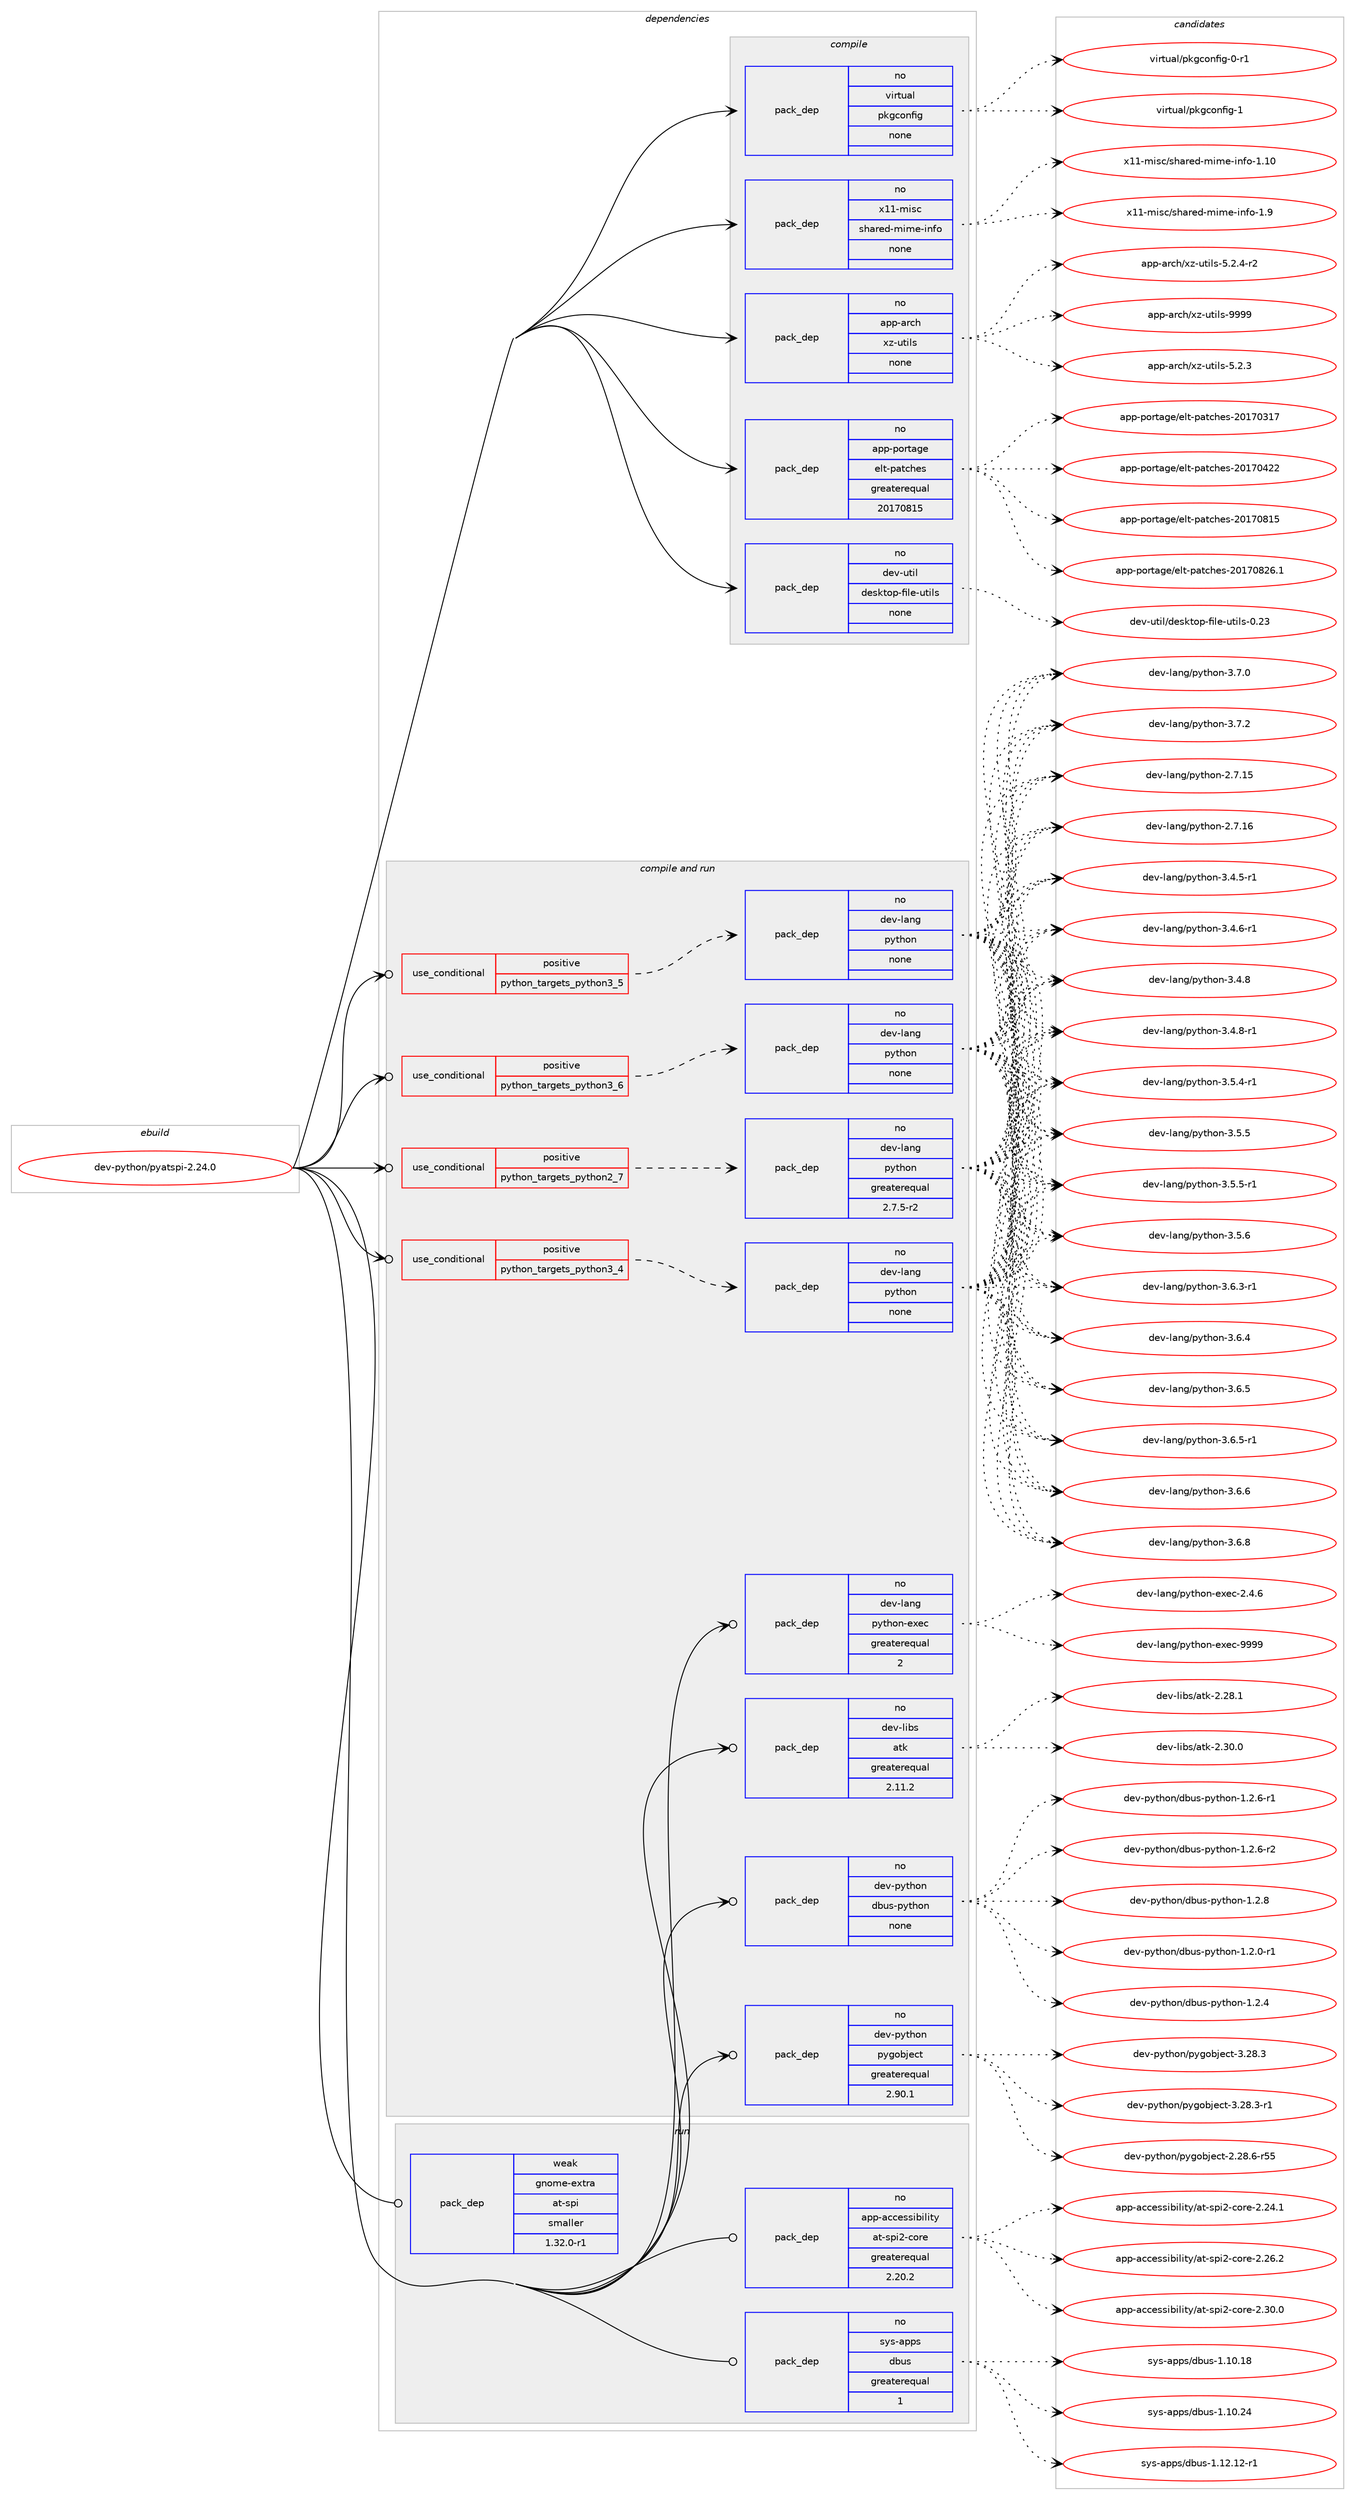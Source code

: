 digraph prolog {

# *************
# Graph options
# *************

newrank=true;
concentrate=true;
compound=true;
graph [rankdir=LR,fontname=Helvetica,fontsize=10,ranksep=1.5];#, ranksep=2.5, nodesep=0.2];
edge  [arrowhead=vee];
node  [fontname=Helvetica,fontsize=10];

# **********
# The ebuild
# **********

subgraph cluster_leftcol {
color=gray;
rank=same;
label=<<i>ebuild</i>>;
id [label="dev-python/pyatspi-2.24.0", color=red, width=4, href="../dev-python/pyatspi-2.24.0.svg"];
}

# ****************
# The dependencies
# ****************

subgraph cluster_midcol {
color=gray;
label=<<i>dependencies</i>>;
subgraph cluster_compile {
fillcolor="#eeeeee";
style=filled;
label=<<i>compile</i>>;
subgraph pack1024142 {
dependency1427711 [label=<<TABLE BORDER="0" CELLBORDER="1" CELLSPACING="0" CELLPADDING="4" WIDTH="220"><TR><TD ROWSPAN="6" CELLPADDING="30">pack_dep</TD></TR><TR><TD WIDTH="110">no</TD></TR><TR><TD>app-arch</TD></TR><TR><TD>xz-utils</TD></TR><TR><TD>none</TD></TR><TR><TD></TD></TR></TABLE>>, shape=none, color=blue];
}
id:e -> dependency1427711:w [weight=20,style="solid",arrowhead="vee"];
subgraph pack1024143 {
dependency1427712 [label=<<TABLE BORDER="0" CELLBORDER="1" CELLSPACING="0" CELLPADDING="4" WIDTH="220"><TR><TD ROWSPAN="6" CELLPADDING="30">pack_dep</TD></TR><TR><TD WIDTH="110">no</TD></TR><TR><TD>app-portage</TD></TR><TR><TD>elt-patches</TD></TR><TR><TD>greaterequal</TD></TR><TR><TD>20170815</TD></TR></TABLE>>, shape=none, color=blue];
}
id:e -> dependency1427712:w [weight=20,style="solid",arrowhead="vee"];
subgraph pack1024144 {
dependency1427713 [label=<<TABLE BORDER="0" CELLBORDER="1" CELLSPACING="0" CELLPADDING="4" WIDTH="220"><TR><TD ROWSPAN="6" CELLPADDING="30">pack_dep</TD></TR><TR><TD WIDTH="110">no</TD></TR><TR><TD>dev-util</TD></TR><TR><TD>desktop-file-utils</TD></TR><TR><TD>none</TD></TR><TR><TD></TD></TR></TABLE>>, shape=none, color=blue];
}
id:e -> dependency1427713:w [weight=20,style="solid",arrowhead="vee"];
subgraph pack1024145 {
dependency1427714 [label=<<TABLE BORDER="0" CELLBORDER="1" CELLSPACING="0" CELLPADDING="4" WIDTH="220"><TR><TD ROWSPAN="6" CELLPADDING="30">pack_dep</TD></TR><TR><TD WIDTH="110">no</TD></TR><TR><TD>virtual</TD></TR><TR><TD>pkgconfig</TD></TR><TR><TD>none</TD></TR><TR><TD></TD></TR></TABLE>>, shape=none, color=blue];
}
id:e -> dependency1427714:w [weight=20,style="solid",arrowhead="vee"];
subgraph pack1024146 {
dependency1427715 [label=<<TABLE BORDER="0" CELLBORDER="1" CELLSPACING="0" CELLPADDING="4" WIDTH="220"><TR><TD ROWSPAN="6" CELLPADDING="30">pack_dep</TD></TR><TR><TD WIDTH="110">no</TD></TR><TR><TD>x11-misc</TD></TR><TR><TD>shared-mime-info</TD></TR><TR><TD>none</TD></TR><TR><TD></TD></TR></TABLE>>, shape=none, color=blue];
}
id:e -> dependency1427715:w [weight=20,style="solid",arrowhead="vee"];
}
subgraph cluster_compileandrun {
fillcolor="#eeeeee";
style=filled;
label=<<i>compile and run</i>>;
subgraph cond380255 {
dependency1427716 [label=<<TABLE BORDER="0" CELLBORDER="1" CELLSPACING="0" CELLPADDING="4"><TR><TD ROWSPAN="3" CELLPADDING="10">use_conditional</TD></TR><TR><TD>positive</TD></TR><TR><TD>python_targets_python2_7</TD></TR></TABLE>>, shape=none, color=red];
subgraph pack1024147 {
dependency1427717 [label=<<TABLE BORDER="0" CELLBORDER="1" CELLSPACING="0" CELLPADDING="4" WIDTH="220"><TR><TD ROWSPAN="6" CELLPADDING="30">pack_dep</TD></TR><TR><TD WIDTH="110">no</TD></TR><TR><TD>dev-lang</TD></TR><TR><TD>python</TD></TR><TR><TD>greaterequal</TD></TR><TR><TD>2.7.5-r2</TD></TR></TABLE>>, shape=none, color=blue];
}
dependency1427716:e -> dependency1427717:w [weight=20,style="dashed",arrowhead="vee"];
}
id:e -> dependency1427716:w [weight=20,style="solid",arrowhead="odotvee"];
subgraph cond380256 {
dependency1427718 [label=<<TABLE BORDER="0" CELLBORDER="1" CELLSPACING="0" CELLPADDING="4"><TR><TD ROWSPAN="3" CELLPADDING="10">use_conditional</TD></TR><TR><TD>positive</TD></TR><TR><TD>python_targets_python3_4</TD></TR></TABLE>>, shape=none, color=red];
subgraph pack1024148 {
dependency1427719 [label=<<TABLE BORDER="0" CELLBORDER="1" CELLSPACING="0" CELLPADDING="4" WIDTH="220"><TR><TD ROWSPAN="6" CELLPADDING="30">pack_dep</TD></TR><TR><TD WIDTH="110">no</TD></TR><TR><TD>dev-lang</TD></TR><TR><TD>python</TD></TR><TR><TD>none</TD></TR><TR><TD></TD></TR></TABLE>>, shape=none, color=blue];
}
dependency1427718:e -> dependency1427719:w [weight=20,style="dashed",arrowhead="vee"];
}
id:e -> dependency1427718:w [weight=20,style="solid",arrowhead="odotvee"];
subgraph cond380257 {
dependency1427720 [label=<<TABLE BORDER="0" CELLBORDER="1" CELLSPACING="0" CELLPADDING="4"><TR><TD ROWSPAN="3" CELLPADDING="10">use_conditional</TD></TR><TR><TD>positive</TD></TR><TR><TD>python_targets_python3_5</TD></TR></TABLE>>, shape=none, color=red];
subgraph pack1024149 {
dependency1427721 [label=<<TABLE BORDER="0" CELLBORDER="1" CELLSPACING="0" CELLPADDING="4" WIDTH="220"><TR><TD ROWSPAN="6" CELLPADDING="30">pack_dep</TD></TR><TR><TD WIDTH="110">no</TD></TR><TR><TD>dev-lang</TD></TR><TR><TD>python</TD></TR><TR><TD>none</TD></TR><TR><TD></TD></TR></TABLE>>, shape=none, color=blue];
}
dependency1427720:e -> dependency1427721:w [weight=20,style="dashed",arrowhead="vee"];
}
id:e -> dependency1427720:w [weight=20,style="solid",arrowhead="odotvee"];
subgraph cond380258 {
dependency1427722 [label=<<TABLE BORDER="0" CELLBORDER="1" CELLSPACING="0" CELLPADDING="4"><TR><TD ROWSPAN="3" CELLPADDING="10">use_conditional</TD></TR><TR><TD>positive</TD></TR><TR><TD>python_targets_python3_6</TD></TR></TABLE>>, shape=none, color=red];
subgraph pack1024150 {
dependency1427723 [label=<<TABLE BORDER="0" CELLBORDER="1" CELLSPACING="0" CELLPADDING="4" WIDTH="220"><TR><TD ROWSPAN="6" CELLPADDING="30">pack_dep</TD></TR><TR><TD WIDTH="110">no</TD></TR><TR><TD>dev-lang</TD></TR><TR><TD>python</TD></TR><TR><TD>none</TD></TR><TR><TD></TD></TR></TABLE>>, shape=none, color=blue];
}
dependency1427722:e -> dependency1427723:w [weight=20,style="dashed",arrowhead="vee"];
}
id:e -> dependency1427722:w [weight=20,style="solid",arrowhead="odotvee"];
subgraph pack1024151 {
dependency1427724 [label=<<TABLE BORDER="0" CELLBORDER="1" CELLSPACING="0" CELLPADDING="4" WIDTH="220"><TR><TD ROWSPAN="6" CELLPADDING="30">pack_dep</TD></TR><TR><TD WIDTH="110">no</TD></TR><TR><TD>dev-lang</TD></TR><TR><TD>python-exec</TD></TR><TR><TD>greaterequal</TD></TR><TR><TD>2</TD></TR></TABLE>>, shape=none, color=blue];
}
id:e -> dependency1427724:w [weight=20,style="solid",arrowhead="odotvee"];
subgraph pack1024152 {
dependency1427725 [label=<<TABLE BORDER="0" CELLBORDER="1" CELLSPACING="0" CELLPADDING="4" WIDTH="220"><TR><TD ROWSPAN="6" CELLPADDING="30">pack_dep</TD></TR><TR><TD WIDTH="110">no</TD></TR><TR><TD>dev-libs</TD></TR><TR><TD>atk</TD></TR><TR><TD>greaterequal</TD></TR><TR><TD>2.11.2</TD></TR></TABLE>>, shape=none, color=blue];
}
id:e -> dependency1427725:w [weight=20,style="solid",arrowhead="odotvee"];
subgraph pack1024153 {
dependency1427726 [label=<<TABLE BORDER="0" CELLBORDER="1" CELLSPACING="0" CELLPADDING="4" WIDTH="220"><TR><TD ROWSPAN="6" CELLPADDING="30">pack_dep</TD></TR><TR><TD WIDTH="110">no</TD></TR><TR><TD>dev-python</TD></TR><TR><TD>dbus-python</TD></TR><TR><TD>none</TD></TR><TR><TD></TD></TR></TABLE>>, shape=none, color=blue];
}
id:e -> dependency1427726:w [weight=20,style="solid",arrowhead="odotvee"];
subgraph pack1024154 {
dependency1427727 [label=<<TABLE BORDER="0" CELLBORDER="1" CELLSPACING="0" CELLPADDING="4" WIDTH="220"><TR><TD ROWSPAN="6" CELLPADDING="30">pack_dep</TD></TR><TR><TD WIDTH="110">no</TD></TR><TR><TD>dev-python</TD></TR><TR><TD>pygobject</TD></TR><TR><TD>greaterequal</TD></TR><TR><TD>2.90.1</TD></TR></TABLE>>, shape=none, color=blue];
}
id:e -> dependency1427727:w [weight=20,style="solid",arrowhead="odotvee"];
}
subgraph cluster_run {
fillcolor="#eeeeee";
style=filled;
label=<<i>run</i>>;
subgraph pack1024155 {
dependency1427728 [label=<<TABLE BORDER="0" CELLBORDER="1" CELLSPACING="0" CELLPADDING="4" WIDTH="220"><TR><TD ROWSPAN="6" CELLPADDING="30">pack_dep</TD></TR><TR><TD WIDTH="110">no</TD></TR><TR><TD>app-accessibility</TD></TR><TR><TD>at-spi2-core</TD></TR><TR><TD>greaterequal</TD></TR><TR><TD>2.20.2</TD></TR></TABLE>>, shape=none, color=blue];
}
id:e -> dependency1427728:w [weight=20,style="solid",arrowhead="odot"];
subgraph pack1024156 {
dependency1427729 [label=<<TABLE BORDER="0" CELLBORDER="1" CELLSPACING="0" CELLPADDING="4" WIDTH="220"><TR><TD ROWSPAN="6" CELLPADDING="30">pack_dep</TD></TR><TR><TD WIDTH="110">no</TD></TR><TR><TD>sys-apps</TD></TR><TR><TD>dbus</TD></TR><TR><TD>greaterequal</TD></TR><TR><TD>1</TD></TR></TABLE>>, shape=none, color=blue];
}
id:e -> dependency1427729:w [weight=20,style="solid",arrowhead="odot"];
subgraph pack1024157 {
dependency1427730 [label=<<TABLE BORDER="0" CELLBORDER="1" CELLSPACING="0" CELLPADDING="4" WIDTH="220"><TR><TD ROWSPAN="6" CELLPADDING="30">pack_dep</TD></TR><TR><TD WIDTH="110">weak</TD></TR><TR><TD>gnome-extra</TD></TR><TR><TD>at-spi</TD></TR><TR><TD>smaller</TD></TR><TR><TD>1.32.0-r1</TD></TR></TABLE>>, shape=none, color=blue];
}
id:e -> dependency1427730:w [weight=20,style="solid",arrowhead="odot"];
}
}

# **************
# The candidates
# **************

subgraph cluster_choices {
rank=same;
color=gray;
label=<<i>candidates</i>>;

subgraph choice1024142 {
color=black;
nodesep=1;
choice971121124597114991044712012245117116105108115455346504651 [label="app-arch/xz-utils-5.2.3", color=red, width=4,href="../app-arch/xz-utils-5.2.3.svg"];
choice9711211245971149910447120122451171161051081154553465046524511450 [label="app-arch/xz-utils-5.2.4-r2", color=red, width=4,href="../app-arch/xz-utils-5.2.4-r2.svg"];
choice9711211245971149910447120122451171161051081154557575757 [label="app-arch/xz-utils-9999", color=red, width=4,href="../app-arch/xz-utils-9999.svg"];
dependency1427711:e -> choice971121124597114991044712012245117116105108115455346504651:w [style=dotted,weight="100"];
dependency1427711:e -> choice9711211245971149910447120122451171161051081154553465046524511450:w [style=dotted,weight="100"];
dependency1427711:e -> choice9711211245971149910447120122451171161051081154557575757:w [style=dotted,weight="100"];
}
subgraph choice1024143 {
color=black;
nodesep=1;
choice97112112451121111141169710310147101108116451129711699104101115455048495548514955 [label="app-portage/elt-patches-20170317", color=red, width=4,href="../app-portage/elt-patches-20170317.svg"];
choice97112112451121111141169710310147101108116451129711699104101115455048495548525050 [label="app-portage/elt-patches-20170422", color=red, width=4,href="../app-portage/elt-patches-20170422.svg"];
choice97112112451121111141169710310147101108116451129711699104101115455048495548564953 [label="app-portage/elt-patches-20170815", color=red, width=4,href="../app-portage/elt-patches-20170815.svg"];
choice971121124511211111411697103101471011081164511297116991041011154550484955485650544649 [label="app-portage/elt-patches-20170826.1", color=red, width=4,href="../app-portage/elt-patches-20170826.1.svg"];
dependency1427712:e -> choice97112112451121111141169710310147101108116451129711699104101115455048495548514955:w [style=dotted,weight="100"];
dependency1427712:e -> choice97112112451121111141169710310147101108116451129711699104101115455048495548525050:w [style=dotted,weight="100"];
dependency1427712:e -> choice97112112451121111141169710310147101108116451129711699104101115455048495548564953:w [style=dotted,weight="100"];
dependency1427712:e -> choice971121124511211111411697103101471011081164511297116991041011154550484955485650544649:w [style=dotted,weight="100"];
}
subgraph choice1024144 {
color=black;
nodesep=1;
choice100101118451171161051084710010111510711611111245102105108101451171161051081154548465051 [label="dev-util/desktop-file-utils-0.23", color=red, width=4,href="../dev-util/desktop-file-utils-0.23.svg"];
dependency1427713:e -> choice100101118451171161051084710010111510711611111245102105108101451171161051081154548465051:w [style=dotted,weight="100"];
}
subgraph choice1024145 {
color=black;
nodesep=1;
choice11810511411611797108471121071039911111010210510345484511449 [label="virtual/pkgconfig-0-r1", color=red, width=4,href="../virtual/pkgconfig-0-r1.svg"];
choice1181051141161179710847112107103991111101021051034549 [label="virtual/pkgconfig-1", color=red, width=4,href="../virtual/pkgconfig-1.svg"];
dependency1427714:e -> choice11810511411611797108471121071039911111010210510345484511449:w [style=dotted,weight="100"];
dependency1427714:e -> choice1181051141161179710847112107103991111101021051034549:w [style=dotted,weight="100"];
}
subgraph choice1024146 {
color=black;
nodesep=1;
choice12049494510910511599471151049711410110045109105109101451051101021114549464948 [label="x11-misc/shared-mime-info-1.10", color=red, width=4,href="../x11-misc/shared-mime-info-1.10.svg"];
choice120494945109105115994711510497114101100451091051091014510511010211145494657 [label="x11-misc/shared-mime-info-1.9", color=red, width=4,href="../x11-misc/shared-mime-info-1.9.svg"];
dependency1427715:e -> choice12049494510910511599471151049711410110045109105109101451051101021114549464948:w [style=dotted,weight="100"];
dependency1427715:e -> choice120494945109105115994711510497114101100451091051091014510511010211145494657:w [style=dotted,weight="100"];
}
subgraph choice1024147 {
color=black;
nodesep=1;
choice10010111845108971101034711212111610411111045504655464953 [label="dev-lang/python-2.7.15", color=red, width=4,href="../dev-lang/python-2.7.15.svg"];
choice10010111845108971101034711212111610411111045504655464954 [label="dev-lang/python-2.7.16", color=red, width=4,href="../dev-lang/python-2.7.16.svg"];
choice1001011184510897110103471121211161041111104551465246534511449 [label="dev-lang/python-3.4.5-r1", color=red, width=4,href="../dev-lang/python-3.4.5-r1.svg"];
choice1001011184510897110103471121211161041111104551465246544511449 [label="dev-lang/python-3.4.6-r1", color=red, width=4,href="../dev-lang/python-3.4.6-r1.svg"];
choice100101118451089711010347112121116104111110455146524656 [label="dev-lang/python-3.4.8", color=red, width=4,href="../dev-lang/python-3.4.8.svg"];
choice1001011184510897110103471121211161041111104551465246564511449 [label="dev-lang/python-3.4.8-r1", color=red, width=4,href="../dev-lang/python-3.4.8-r1.svg"];
choice1001011184510897110103471121211161041111104551465346524511449 [label="dev-lang/python-3.5.4-r1", color=red, width=4,href="../dev-lang/python-3.5.4-r1.svg"];
choice100101118451089711010347112121116104111110455146534653 [label="dev-lang/python-3.5.5", color=red, width=4,href="../dev-lang/python-3.5.5.svg"];
choice1001011184510897110103471121211161041111104551465346534511449 [label="dev-lang/python-3.5.5-r1", color=red, width=4,href="../dev-lang/python-3.5.5-r1.svg"];
choice100101118451089711010347112121116104111110455146534654 [label="dev-lang/python-3.5.6", color=red, width=4,href="../dev-lang/python-3.5.6.svg"];
choice1001011184510897110103471121211161041111104551465446514511449 [label="dev-lang/python-3.6.3-r1", color=red, width=4,href="../dev-lang/python-3.6.3-r1.svg"];
choice100101118451089711010347112121116104111110455146544652 [label="dev-lang/python-3.6.4", color=red, width=4,href="../dev-lang/python-3.6.4.svg"];
choice100101118451089711010347112121116104111110455146544653 [label="dev-lang/python-3.6.5", color=red, width=4,href="../dev-lang/python-3.6.5.svg"];
choice1001011184510897110103471121211161041111104551465446534511449 [label="dev-lang/python-3.6.5-r1", color=red, width=4,href="../dev-lang/python-3.6.5-r1.svg"];
choice100101118451089711010347112121116104111110455146544654 [label="dev-lang/python-3.6.6", color=red, width=4,href="../dev-lang/python-3.6.6.svg"];
choice100101118451089711010347112121116104111110455146544656 [label="dev-lang/python-3.6.8", color=red, width=4,href="../dev-lang/python-3.6.8.svg"];
choice100101118451089711010347112121116104111110455146554648 [label="dev-lang/python-3.7.0", color=red, width=4,href="../dev-lang/python-3.7.0.svg"];
choice100101118451089711010347112121116104111110455146554650 [label="dev-lang/python-3.7.2", color=red, width=4,href="../dev-lang/python-3.7.2.svg"];
dependency1427717:e -> choice10010111845108971101034711212111610411111045504655464953:w [style=dotted,weight="100"];
dependency1427717:e -> choice10010111845108971101034711212111610411111045504655464954:w [style=dotted,weight="100"];
dependency1427717:e -> choice1001011184510897110103471121211161041111104551465246534511449:w [style=dotted,weight="100"];
dependency1427717:e -> choice1001011184510897110103471121211161041111104551465246544511449:w [style=dotted,weight="100"];
dependency1427717:e -> choice100101118451089711010347112121116104111110455146524656:w [style=dotted,weight="100"];
dependency1427717:e -> choice1001011184510897110103471121211161041111104551465246564511449:w [style=dotted,weight="100"];
dependency1427717:e -> choice1001011184510897110103471121211161041111104551465346524511449:w [style=dotted,weight="100"];
dependency1427717:e -> choice100101118451089711010347112121116104111110455146534653:w [style=dotted,weight="100"];
dependency1427717:e -> choice1001011184510897110103471121211161041111104551465346534511449:w [style=dotted,weight="100"];
dependency1427717:e -> choice100101118451089711010347112121116104111110455146534654:w [style=dotted,weight="100"];
dependency1427717:e -> choice1001011184510897110103471121211161041111104551465446514511449:w [style=dotted,weight="100"];
dependency1427717:e -> choice100101118451089711010347112121116104111110455146544652:w [style=dotted,weight="100"];
dependency1427717:e -> choice100101118451089711010347112121116104111110455146544653:w [style=dotted,weight="100"];
dependency1427717:e -> choice1001011184510897110103471121211161041111104551465446534511449:w [style=dotted,weight="100"];
dependency1427717:e -> choice100101118451089711010347112121116104111110455146544654:w [style=dotted,weight="100"];
dependency1427717:e -> choice100101118451089711010347112121116104111110455146544656:w [style=dotted,weight="100"];
dependency1427717:e -> choice100101118451089711010347112121116104111110455146554648:w [style=dotted,weight="100"];
dependency1427717:e -> choice100101118451089711010347112121116104111110455146554650:w [style=dotted,weight="100"];
}
subgraph choice1024148 {
color=black;
nodesep=1;
choice10010111845108971101034711212111610411111045504655464953 [label="dev-lang/python-2.7.15", color=red, width=4,href="../dev-lang/python-2.7.15.svg"];
choice10010111845108971101034711212111610411111045504655464954 [label="dev-lang/python-2.7.16", color=red, width=4,href="../dev-lang/python-2.7.16.svg"];
choice1001011184510897110103471121211161041111104551465246534511449 [label="dev-lang/python-3.4.5-r1", color=red, width=4,href="../dev-lang/python-3.4.5-r1.svg"];
choice1001011184510897110103471121211161041111104551465246544511449 [label="dev-lang/python-3.4.6-r1", color=red, width=4,href="../dev-lang/python-3.4.6-r1.svg"];
choice100101118451089711010347112121116104111110455146524656 [label="dev-lang/python-3.4.8", color=red, width=4,href="../dev-lang/python-3.4.8.svg"];
choice1001011184510897110103471121211161041111104551465246564511449 [label="dev-lang/python-3.4.8-r1", color=red, width=4,href="../dev-lang/python-3.4.8-r1.svg"];
choice1001011184510897110103471121211161041111104551465346524511449 [label="dev-lang/python-3.5.4-r1", color=red, width=4,href="../dev-lang/python-3.5.4-r1.svg"];
choice100101118451089711010347112121116104111110455146534653 [label="dev-lang/python-3.5.5", color=red, width=4,href="../dev-lang/python-3.5.5.svg"];
choice1001011184510897110103471121211161041111104551465346534511449 [label="dev-lang/python-3.5.5-r1", color=red, width=4,href="../dev-lang/python-3.5.5-r1.svg"];
choice100101118451089711010347112121116104111110455146534654 [label="dev-lang/python-3.5.6", color=red, width=4,href="../dev-lang/python-3.5.6.svg"];
choice1001011184510897110103471121211161041111104551465446514511449 [label="dev-lang/python-3.6.3-r1", color=red, width=4,href="../dev-lang/python-3.6.3-r1.svg"];
choice100101118451089711010347112121116104111110455146544652 [label="dev-lang/python-3.6.4", color=red, width=4,href="../dev-lang/python-3.6.4.svg"];
choice100101118451089711010347112121116104111110455146544653 [label="dev-lang/python-3.6.5", color=red, width=4,href="../dev-lang/python-3.6.5.svg"];
choice1001011184510897110103471121211161041111104551465446534511449 [label="dev-lang/python-3.6.5-r1", color=red, width=4,href="../dev-lang/python-3.6.5-r1.svg"];
choice100101118451089711010347112121116104111110455146544654 [label="dev-lang/python-3.6.6", color=red, width=4,href="../dev-lang/python-3.6.6.svg"];
choice100101118451089711010347112121116104111110455146544656 [label="dev-lang/python-3.6.8", color=red, width=4,href="../dev-lang/python-3.6.8.svg"];
choice100101118451089711010347112121116104111110455146554648 [label="dev-lang/python-3.7.0", color=red, width=4,href="../dev-lang/python-3.7.0.svg"];
choice100101118451089711010347112121116104111110455146554650 [label="dev-lang/python-3.7.2", color=red, width=4,href="../dev-lang/python-3.7.2.svg"];
dependency1427719:e -> choice10010111845108971101034711212111610411111045504655464953:w [style=dotted,weight="100"];
dependency1427719:e -> choice10010111845108971101034711212111610411111045504655464954:w [style=dotted,weight="100"];
dependency1427719:e -> choice1001011184510897110103471121211161041111104551465246534511449:w [style=dotted,weight="100"];
dependency1427719:e -> choice1001011184510897110103471121211161041111104551465246544511449:w [style=dotted,weight="100"];
dependency1427719:e -> choice100101118451089711010347112121116104111110455146524656:w [style=dotted,weight="100"];
dependency1427719:e -> choice1001011184510897110103471121211161041111104551465246564511449:w [style=dotted,weight="100"];
dependency1427719:e -> choice1001011184510897110103471121211161041111104551465346524511449:w [style=dotted,weight="100"];
dependency1427719:e -> choice100101118451089711010347112121116104111110455146534653:w [style=dotted,weight="100"];
dependency1427719:e -> choice1001011184510897110103471121211161041111104551465346534511449:w [style=dotted,weight="100"];
dependency1427719:e -> choice100101118451089711010347112121116104111110455146534654:w [style=dotted,weight="100"];
dependency1427719:e -> choice1001011184510897110103471121211161041111104551465446514511449:w [style=dotted,weight="100"];
dependency1427719:e -> choice100101118451089711010347112121116104111110455146544652:w [style=dotted,weight="100"];
dependency1427719:e -> choice100101118451089711010347112121116104111110455146544653:w [style=dotted,weight="100"];
dependency1427719:e -> choice1001011184510897110103471121211161041111104551465446534511449:w [style=dotted,weight="100"];
dependency1427719:e -> choice100101118451089711010347112121116104111110455146544654:w [style=dotted,weight="100"];
dependency1427719:e -> choice100101118451089711010347112121116104111110455146544656:w [style=dotted,weight="100"];
dependency1427719:e -> choice100101118451089711010347112121116104111110455146554648:w [style=dotted,weight="100"];
dependency1427719:e -> choice100101118451089711010347112121116104111110455146554650:w [style=dotted,weight="100"];
}
subgraph choice1024149 {
color=black;
nodesep=1;
choice10010111845108971101034711212111610411111045504655464953 [label="dev-lang/python-2.7.15", color=red, width=4,href="../dev-lang/python-2.7.15.svg"];
choice10010111845108971101034711212111610411111045504655464954 [label="dev-lang/python-2.7.16", color=red, width=4,href="../dev-lang/python-2.7.16.svg"];
choice1001011184510897110103471121211161041111104551465246534511449 [label="dev-lang/python-3.4.5-r1", color=red, width=4,href="../dev-lang/python-3.4.5-r1.svg"];
choice1001011184510897110103471121211161041111104551465246544511449 [label="dev-lang/python-3.4.6-r1", color=red, width=4,href="../dev-lang/python-3.4.6-r1.svg"];
choice100101118451089711010347112121116104111110455146524656 [label="dev-lang/python-3.4.8", color=red, width=4,href="../dev-lang/python-3.4.8.svg"];
choice1001011184510897110103471121211161041111104551465246564511449 [label="dev-lang/python-3.4.8-r1", color=red, width=4,href="../dev-lang/python-3.4.8-r1.svg"];
choice1001011184510897110103471121211161041111104551465346524511449 [label="dev-lang/python-3.5.4-r1", color=red, width=4,href="../dev-lang/python-3.5.4-r1.svg"];
choice100101118451089711010347112121116104111110455146534653 [label="dev-lang/python-3.5.5", color=red, width=4,href="../dev-lang/python-3.5.5.svg"];
choice1001011184510897110103471121211161041111104551465346534511449 [label="dev-lang/python-3.5.5-r1", color=red, width=4,href="../dev-lang/python-3.5.5-r1.svg"];
choice100101118451089711010347112121116104111110455146534654 [label="dev-lang/python-3.5.6", color=red, width=4,href="../dev-lang/python-3.5.6.svg"];
choice1001011184510897110103471121211161041111104551465446514511449 [label="dev-lang/python-3.6.3-r1", color=red, width=4,href="../dev-lang/python-3.6.3-r1.svg"];
choice100101118451089711010347112121116104111110455146544652 [label="dev-lang/python-3.6.4", color=red, width=4,href="../dev-lang/python-3.6.4.svg"];
choice100101118451089711010347112121116104111110455146544653 [label="dev-lang/python-3.6.5", color=red, width=4,href="../dev-lang/python-3.6.5.svg"];
choice1001011184510897110103471121211161041111104551465446534511449 [label="dev-lang/python-3.6.5-r1", color=red, width=4,href="../dev-lang/python-3.6.5-r1.svg"];
choice100101118451089711010347112121116104111110455146544654 [label="dev-lang/python-3.6.6", color=red, width=4,href="../dev-lang/python-3.6.6.svg"];
choice100101118451089711010347112121116104111110455146544656 [label="dev-lang/python-3.6.8", color=red, width=4,href="../dev-lang/python-3.6.8.svg"];
choice100101118451089711010347112121116104111110455146554648 [label="dev-lang/python-3.7.0", color=red, width=4,href="../dev-lang/python-3.7.0.svg"];
choice100101118451089711010347112121116104111110455146554650 [label="dev-lang/python-3.7.2", color=red, width=4,href="../dev-lang/python-3.7.2.svg"];
dependency1427721:e -> choice10010111845108971101034711212111610411111045504655464953:w [style=dotted,weight="100"];
dependency1427721:e -> choice10010111845108971101034711212111610411111045504655464954:w [style=dotted,weight="100"];
dependency1427721:e -> choice1001011184510897110103471121211161041111104551465246534511449:w [style=dotted,weight="100"];
dependency1427721:e -> choice1001011184510897110103471121211161041111104551465246544511449:w [style=dotted,weight="100"];
dependency1427721:e -> choice100101118451089711010347112121116104111110455146524656:w [style=dotted,weight="100"];
dependency1427721:e -> choice1001011184510897110103471121211161041111104551465246564511449:w [style=dotted,weight="100"];
dependency1427721:e -> choice1001011184510897110103471121211161041111104551465346524511449:w [style=dotted,weight="100"];
dependency1427721:e -> choice100101118451089711010347112121116104111110455146534653:w [style=dotted,weight="100"];
dependency1427721:e -> choice1001011184510897110103471121211161041111104551465346534511449:w [style=dotted,weight="100"];
dependency1427721:e -> choice100101118451089711010347112121116104111110455146534654:w [style=dotted,weight="100"];
dependency1427721:e -> choice1001011184510897110103471121211161041111104551465446514511449:w [style=dotted,weight="100"];
dependency1427721:e -> choice100101118451089711010347112121116104111110455146544652:w [style=dotted,weight="100"];
dependency1427721:e -> choice100101118451089711010347112121116104111110455146544653:w [style=dotted,weight="100"];
dependency1427721:e -> choice1001011184510897110103471121211161041111104551465446534511449:w [style=dotted,weight="100"];
dependency1427721:e -> choice100101118451089711010347112121116104111110455146544654:w [style=dotted,weight="100"];
dependency1427721:e -> choice100101118451089711010347112121116104111110455146544656:w [style=dotted,weight="100"];
dependency1427721:e -> choice100101118451089711010347112121116104111110455146554648:w [style=dotted,weight="100"];
dependency1427721:e -> choice100101118451089711010347112121116104111110455146554650:w [style=dotted,weight="100"];
}
subgraph choice1024150 {
color=black;
nodesep=1;
choice10010111845108971101034711212111610411111045504655464953 [label="dev-lang/python-2.7.15", color=red, width=4,href="../dev-lang/python-2.7.15.svg"];
choice10010111845108971101034711212111610411111045504655464954 [label="dev-lang/python-2.7.16", color=red, width=4,href="../dev-lang/python-2.7.16.svg"];
choice1001011184510897110103471121211161041111104551465246534511449 [label="dev-lang/python-3.4.5-r1", color=red, width=4,href="../dev-lang/python-3.4.5-r1.svg"];
choice1001011184510897110103471121211161041111104551465246544511449 [label="dev-lang/python-3.4.6-r1", color=red, width=4,href="../dev-lang/python-3.4.6-r1.svg"];
choice100101118451089711010347112121116104111110455146524656 [label="dev-lang/python-3.4.8", color=red, width=4,href="../dev-lang/python-3.4.8.svg"];
choice1001011184510897110103471121211161041111104551465246564511449 [label="dev-lang/python-3.4.8-r1", color=red, width=4,href="../dev-lang/python-3.4.8-r1.svg"];
choice1001011184510897110103471121211161041111104551465346524511449 [label="dev-lang/python-3.5.4-r1", color=red, width=4,href="../dev-lang/python-3.5.4-r1.svg"];
choice100101118451089711010347112121116104111110455146534653 [label="dev-lang/python-3.5.5", color=red, width=4,href="../dev-lang/python-3.5.5.svg"];
choice1001011184510897110103471121211161041111104551465346534511449 [label="dev-lang/python-3.5.5-r1", color=red, width=4,href="../dev-lang/python-3.5.5-r1.svg"];
choice100101118451089711010347112121116104111110455146534654 [label="dev-lang/python-3.5.6", color=red, width=4,href="../dev-lang/python-3.5.6.svg"];
choice1001011184510897110103471121211161041111104551465446514511449 [label="dev-lang/python-3.6.3-r1", color=red, width=4,href="../dev-lang/python-3.6.3-r1.svg"];
choice100101118451089711010347112121116104111110455146544652 [label="dev-lang/python-3.6.4", color=red, width=4,href="../dev-lang/python-3.6.4.svg"];
choice100101118451089711010347112121116104111110455146544653 [label="dev-lang/python-3.6.5", color=red, width=4,href="../dev-lang/python-3.6.5.svg"];
choice1001011184510897110103471121211161041111104551465446534511449 [label="dev-lang/python-3.6.5-r1", color=red, width=4,href="../dev-lang/python-3.6.5-r1.svg"];
choice100101118451089711010347112121116104111110455146544654 [label="dev-lang/python-3.6.6", color=red, width=4,href="../dev-lang/python-3.6.6.svg"];
choice100101118451089711010347112121116104111110455146544656 [label="dev-lang/python-3.6.8", color=red, width=4,href="../dev-lang/python-3.6.8.svg"];
choice100101118451089711010347112121116104111110455146554648 [label="dev-lang/python-3.7.0", color=red, width=4,href="../dev-lang/python-3.7.0.svg"];
choice100101118451089711010347112121116104111110455146554650 [label="dev-lang/python-3.7.2", color=red, width=4,href="../dev-lang/python-3.7.2.svg"];
dependency1427723:e -> choice10010111845108971101034711212111610411111045504655464953:w [style=dotted,weight="100"];
dependency1427723:e -> choice10010111845108971101034711212111610411111045504655464954:w [style=dotted,weight="100"];
dependency1427723:e -> choice1001011184510897110103471121211161041111104551465246534511449:w [style=dotted,weight="100"];
dependency1427723:e -> choice1001011184510897110103471121211161041111104551465246544511449:w [style=dotted,weight="100"];
dependency1427723:e -> choice100101118451089711010347112121116104111110455146524656:w [style=dotted,weight="100"];
dependency1427723:e -> choice1001011184510897110103471121211161041111104551465246564511449:w [style=dotted,weight="100"];
dependency1427723:e -> choice1001011184510897110103471121211161041111104551465346524511449:w [style=dotted,weight="100"];
dependency1427723:e -> choice100101118451089711010347112121116104111110455146534653:w [style=dotted,weight="100"];
dependency1427723:e -> choice1001011184510897110103471121211161041111104551465346534511449:w [style=dotted,weight="100"];
dependency1427723:e -> choice100101118451089711010347112121116104111110455146534654:w [style=dotted,weight="100"];
dependency1427723:e -> choice1001011184510897110103471121211161041111104551465446514511449:w [style=dotted,weight="100"];
dependency1427723:e -> choice100101118451089711010347112121116104111110455146544652:w [style=dotted,weight="100"];
dependency1427723:e -> choice100101118451089711010347112121116104111110455146544653:w [style=dotted,weight="100"];
dependency1427723:e -> choice1001011184510897110103471121211161041111104551465446534511449:w [style=dotted,weight="100"];
dependency1427723:e -> choice100101118451089711010347112121116104111110455146544654:w [style=dotted,weight="100"];
dependency1427723:e -> choice100101118451089711010347112121116104111110455146544656:w [style=dotted,weight="100"];
dependency1427723:e -> choice100101118451089711010347112121116104111110455146554648:w [style=dotted,weight="100"];
dependency1427723:e -> choice100101118451089711010347112121116104111110455146554650:w [style=dotted,weight="100"];
}
subgraph choice1024151 {
color=black;
nodesep=1;
choice1001011184510897110103471121211161041111104510112010199455046524654 [label="dev-lang/python-exec-2.4.6", color=red, width=4,href="../dev-lang/python-exec-2.4.6.svg"];
choice10010111845108971101034711212111610411111045101120101994557575757 [label="dev-lang/python-exec-9999", color=red, width=4,href="../dev-lang/python-exec-9999.svg"];
dependency1427724:e -> choice1001011184510897110103471121211161041111104510112010199455046524654:w [style=dotted,weight="100"];
dependency1427724:e -> choice10010111845108971101034711212111610411111045101120101994557575757:w [style=dotted,weight="100"];
}
subgraph choice1024152 {
color=black;
nodesep=1;
choice1001011184510810598115479711610745504650564649 [label="dev-libs/atk-2.28.1", color=red, width=4,href="../dev-libs/atk-2.28.1.svg"];
choice1001011184510810598115479711610745504651484648 [label="dev-libs/atk-2.30.0", color=red, width=4,href="../dev-libs/atk-2.30.0.svg"];
dependency1427725:e -> choice1001011184510810598115479711610745504650564649:w [style=dotted,weight="100"];
dependency1427725:e -> choice1001011184510810598115479711610745504651484648:w [style=dotted,weight="100"];
}
subgraph choice1024153 {
color=black;
nodesep=1;
choice100101118451121211161041111104710098117115451121211161041111104549465046484511449 [label="dev-python/dbus-python-1.2.0-r1", color=red, width=4,href="../dev-python/dbus-python-1.2.0-r1.svg"];
choice10010111845112121116104111110471009811711545112121116104111110454946504652 [label="dev-python/dbus-python-1.2.4", color=red, width=4,href="../dev-python/dbus-python-1.2.4.svg"];
choice100101118451121211161041111104710098117115451121211161041111104549465046544511449 [label="dev-python/dbus-python-1.2.6-r1", color=red, width=4,href="../dev-python/dbus-python-1.2.6-r1.svg"];
choice100101118451121211161041111104710098117115451121211161041111104549465046544511450 [label="dev-python/dbus-python-1.2.6-r2", color=red, width=4,href="../dev-python/dbus-python-1.2.6-r2.svg"];
choice10010111845112121116104111110471009811711545112121116104111110454946504656 [label="dev-python/dbus-python-1.2.8", color=red, width=4,href="../dev-python/dbus-python-1.2.8.svg"];
dependency1427726:e -> choice100101118451121211161041111104710098117115451121211161041111104549465046484511449:w [style=dotted,weight="100"];
dependency1427726:e -> choice10010111845112121116104111110471009811711545112121116104111110454946504652:w [style=dotted,weight="100"];
dependency1427726:e -> choice100101118451121211161041111104710098117115451121211161041111104549465046544511449:w [style=dotted,weight="100"];
dependency1427726:e -> choice100101118451121211161041111104710098117115451121211161041111104549465046544511450:w [style=dotted,weight="100"];
dependency1427726:e -> choice10010111845112121116104111110471009811711545112121116104111110454946504656:w [style=dotted,weight="100"];
}
subgraph choice1024154 {
color=black;
nodesep=1;
choice1001011184511212111610411111047112121103111981061019911645504650564654451145353 [label="dev-python/pygobject-2.28.6-r55", color=red, width=4,href="../dev-python/pygobject-2.28.6-r55.svg"];
choice1001011184511212111610411111047112121103111981061019911645514650564651 [label="dev-python/pygobject-3.28.3", color=red, width=4,href="../dev-python/pygobject-3.28.3.svg"];
choice10010111845112121116104111110471121211031119810610199116455146505646514511449 [label="dev-python/pygobject-3.28.3-r1", color=red, width=4,href="../dev-python/pygobject-3.28.3-r1.svg"];
dependency1427727:e -> choice1001011184511212111610411111047112121103111981061019911645504650564654451145353:w [style=dotted,weight="100"];
dependency1427727:e -> choice1001011184511212111610411111047112121103111981061019911645514650564651:w [style=dotted,weight="100"];
dependency1427727:e -> choice10010111845112121116104111110471121211031119810610199116455146505646514511449:w [style=dotted,weight="100"];
}
subgraph choice1024155 {
color=black;
nodesep=1;
choice97112112459799991011151151059810510810511612147971164511511210550459911111410145504650524649 [label="app-accessibility/at-spi2-core-2.24.1", color=red, width=4,href="../app-accessibility/at-spi2-core-2.24.1.svg"];
choice97112112459799991011151151059810510810511612147971164511511210550459911111410145504650544650 [label="app-accessibility/at-spi2-core-2.26.2", color=red, width=4,href="../app-accessibility/at-spi2-core-2.26.2.svg"];
choice97112112459799991011151151059810510810511612147971164511511210550459911111410145504651484648 [label="app-accessibility/at-spi2-core-2.30.0", color=red, width=4,href="../app-accessibility/at-spi2-core-2.30.0.svg"];
dependency1427728:e -> choice97112112459799991011151151059810510810511612147971164511511210550459911111410145504650524649:w [style=dotted,weight="100"];
dependency1427728:e -> choice97112112459799991011151151059810510810511612147971164511511210550459911111410145504650544650:w [style=dotted,weight="100"];
dependency1427728:e -> choice97112112459799991011151151059810510810511612147971164511511210550459911111410145504651484648:w [style=dotted,weight="100"];
}
subgraph choice1024156 {
color=black;
nodesep=1;
choice115121115459711211211547100981171154549464948464956 [label="sys-apps/dbus-1.10.18", color=red, width=4,href="../sys-apps/dbus-1.10.18.svg"];
choice115121115459711211211547100981171154549464948465052 [label="sys-apps/dbus-1.10.24", color=red, width=4,href="../sys-apps/dbus-1.10.24.svg"];
choice1151211154597112112115471009811711545494649504649504511449 [label="sys-apps/dbus-1.12.12-r1", color=red, width=4,href="../sys-apps/dbus-1.12.12-r1.svg"];
dependency1427729:e -> choice115121115459711211211547100981171154549464948464956:w [style=dotted,weight="100"];
dependency1427729:e -> choice115121115459711211211547100981171154549464948465052:w [style=dotted,weight="100"];
dependency1427729:e -> choice1151211154597112112115471009811711545494649504649504511449:w [style=dotted,weight="100"];
}
subgraph choice1024157 {
color=black;
nodesep=1;
}
}

}
